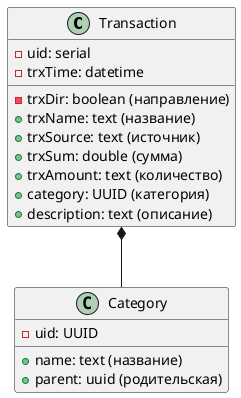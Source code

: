 @startuml

class Transaction {
	-uid: serial
	-trxTime: datetime
	-trxDir: boolean (направление)
	+trxName: text (название)
	+trxSource: text (источник)
	+trxSum: double (сумма)
	+trxAmount: text (количество)
	+category: UUID (категория)
	+description: text (описание)
}

class Category {
	-uid: UUID
	+name: text (название)
	+parent: uuid (родительская)
}

Transaction *-down- Category

@enduml

